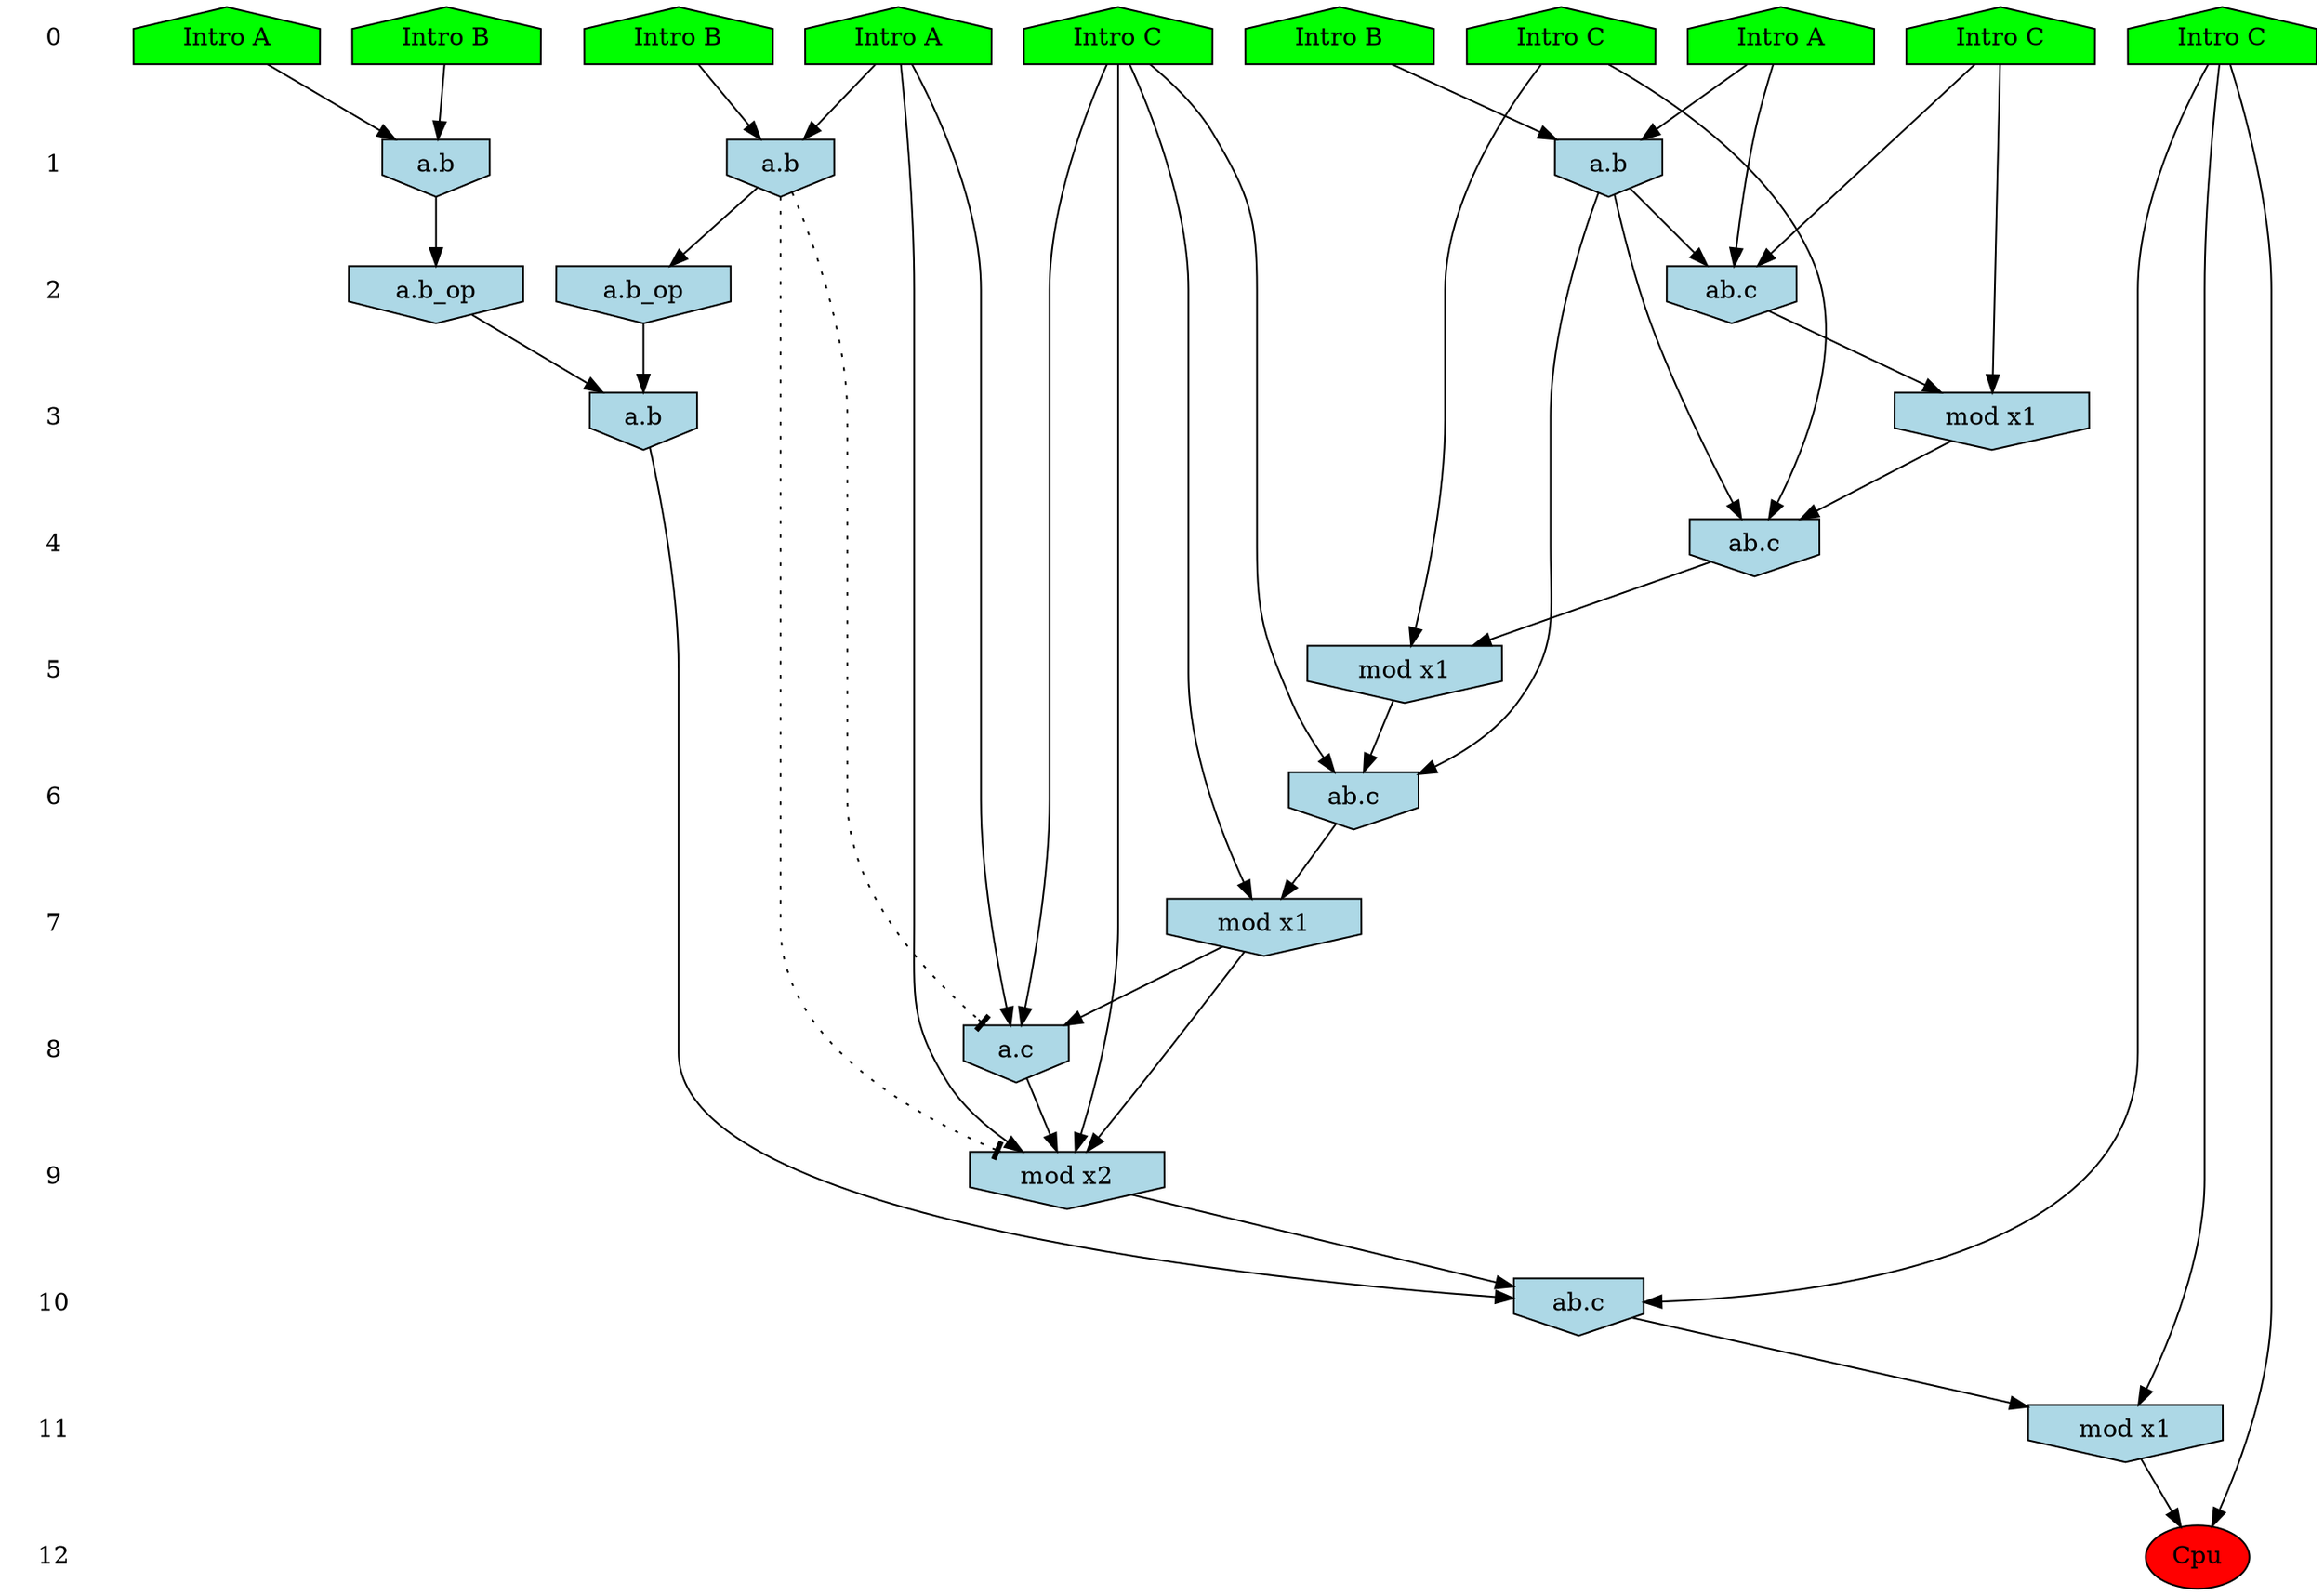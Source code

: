 /* Compression of 1 causal flows obtained in average at 1.774371E+01 t.u */
/* Compressed causal flows were: [3145] */
digraph G{
 ranksep=.5 ; 
{ rank = same ; "0" [shape=plaintext] ; node_1 [label ="Intro B", shape=house, style=filled, fillcolor=green] ;
node_2 [label ="Intro A", shape=house, style=filled, fillcolor=green] ;
node_3 [label ="Intro A", shape=house, style=filled, fillcolor=green] ;
node_4 [label ="Intro B", shape=house, style=filled, fillcolor=green] ;
node_5 [label ="Intro A", shape=house, style=filled, fillcolor=green] ;
node_6 [label ="Intro B", shape=house, style=filled, fillcolor=green] ;
node_7 [label ="Intro C", shape=house, style=filled, fillcolor=green] ;
node_8 [label ="Intro C", shape=house, style=filled, fillcolor=green] ;
node_9 [label ="Intro C", shape=house, style=filled, fillcolor=green] ;
node_10 [label ="Intro C", shape=house, style=filled, fillcolor=green] ;
}
{ rank = same ; "1" [shape=plaintext] ; node_11 [label="a.b", shape=invhouse, style=filled, fillcolor = lightblue] ;
node_19 [label="a.b", shape=invhouse, style=filled, fillcolor = lightblue] ;
node_22 [label="a.b", shape=invhouse, style=filled, fillcolor = lightblue] ;
}
{ rank = same ; "2" [shape=plaintext] ; node_12 [label="ab.c", shape=invhouse, style=filled, fillcolor = lightblue] ;
node_20 [label="a.b_op", shape=invhouse, style=filled, fillcolor = lightblue] ;
node_23 [label="a.b_op", shape=invhouse, style=filled, fillcolor = lightblue] ;
}
{ rank = same ; "3" [shape=plaintext] ; node_13 [label="mod x1", shape=invhouse, style=filled, fillcolor = lightblue] ;
node_24 [label="a.b", shape=invhouse, style=filled, fillcolor = lightblue] ;
}
{ rank = same ; "4" [shape=plaintext] ; node_14 [label="ab.c", shape=invhouse, style=filled, fillcolor = lightblue] ;
}
{ rank = same ; "5" [shape=plaintext] ; node_15 [label="mod x1", shape=invhouse, style=filled, fillcolor = lightblue] ;
}
{ rank = same ; "6" [shape=plaintext] ; node_16 [label="ab.c", shape=invhouse, style=filled, fillcolor = lightblue] ;
}
{ rank = same ; "7" [shape=plaintext] ; node_17 [label="mod x1", shape=invhouse, style=filled, fillcolor = lightblue] ;
}
{ rank = same ; "8" [shape=plaintext] ; node_18 [label="a.c", shape=invhouse, style=filled, fillcolor = lightblue] ;
}
{ rank = same ; "9" [shape=plaintext] ; node_21 [label="mod x2", shape=invhouse, style=filled, fillcolor = lightblue] ;
}
{ rank = same ; "10" [shape=plaintext] ; node_25 [label="ab.c", shape=invhouse, style=filled, fillcolor = lightblue] ;
}
{ rank = same ; "11" [shape=plaintext] ; node_26 [label="mod x1", shape=invhouse, style=filled, fillcolor = lightblue] ;
}
{ rank = same ; "12" [shape=plaintext] ; node_27 [label ="Cpu", style=filled, fillcolor=red] ;
}
"0" -> "1" [style="invis"]; 
"1" -> "2" [style="invis"]; 
"2" -> "3" [style="invis"]; 
"3" -> "4" [style="invis"]; 
"4" -> "5" [style="invis"]; 
"5" -> "6" [style="invis"]; 
"6" -> "7" [style="invis"]; 
"7" -> "8" [style="invis"]; 
"8" -> "9" [style="invis"]; 
"9" -> "10" [style="invis"]; 
"10" -> "11" [style="invis"]; 
"11" -> "12" [style="invis"]; 
node_5 -> node_11
node_6 -> node_11
node_5 -> node_12
node_9 -> node_12
node_11 -> node_12
node_9 -> node_13
node_12 -> node_13
node_10 -> node_14
node_11 -> node_14
node_13 -> node_14
node_10 -> node_15
node_14 -> node_15
node_8 -> node_16
node_11 -> node_16
node_15 -> node_16
node_8 -> node_17
node_16 -> node_17
node_2 -> node_18
node_8 -> node_18
node_17 -> node_18
node_1 -> node_19
node_3 -> node_19
node_19 -> node_20
node_2 -> node_21
node_8 -> node_21
node_17 -> node_21
node_18 -> node_21
node_2 -> node_22
node_4 -> node_22
node_22 -> node_23
node_20 -> node_24
node_23 -> node_24
node_7 -> node_25
node_21 -> node_25
node_24 -> node_25
node_7 -> node_26
node_25 -> node_26
node_7 -> node_27
node_26 -> node_27
node_22 -> node_21 [style=dotted, arrowhead = tee] 
node_22 -> node_18 [style=dotted, arrowhead = tee] 
}
/*
 Dot generation time: 0.000135
*/